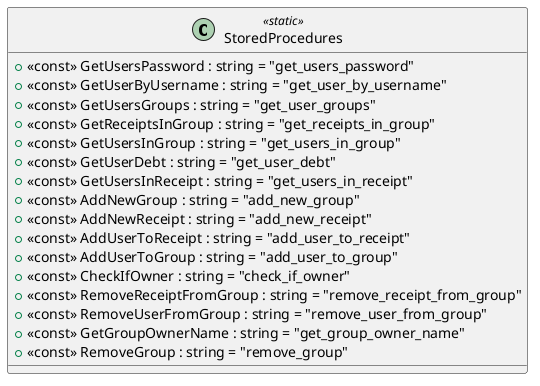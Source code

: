 @startuml
class StoredProcedures <<static>> {
    + <<const>> GetUsersPassword : string = "get_users_password"
    + <<const>> GetUserByUsername : string = "get_user_by_username"
    + <<const>> GetUsersGroups : string = "get_user_groups"
    + <<const>> GetReceiptsInGroup : string = "get_receipts_in_group"
    + <<const>> GetUsersInGroup : string = "get_users_in_group"
    + <<const>> GetUserDebt : string = "get_user_debt"
    + <<const>> GetUsersInReceipt : string = "get_users_in_receipt"
    + <<const>> AddNewGroup : string = "add_new_group"
    + <<const>> AddNewReceipt : string = "add_new_receipt"
    + <<const>> AddUserToReceipt : string = "add_user_to_receipt"
    + <<const>> AddUserToGroup : string = "add_user_to_group"
    + <<const>> CheckIfOwner : string = "check_if_owner"
    + <<const>> RemoveReceiptFromGroup : string = "remove_receipt_from_group"
    + <<const>> RemoveUserFromGroup : string = "remove_user_from_group"
    + <<const>> GetGroupOwnerName : string = "get_group_owner_name"
    + <<const>> RemoveGroup : string = "remove_group"
}
@enduml
